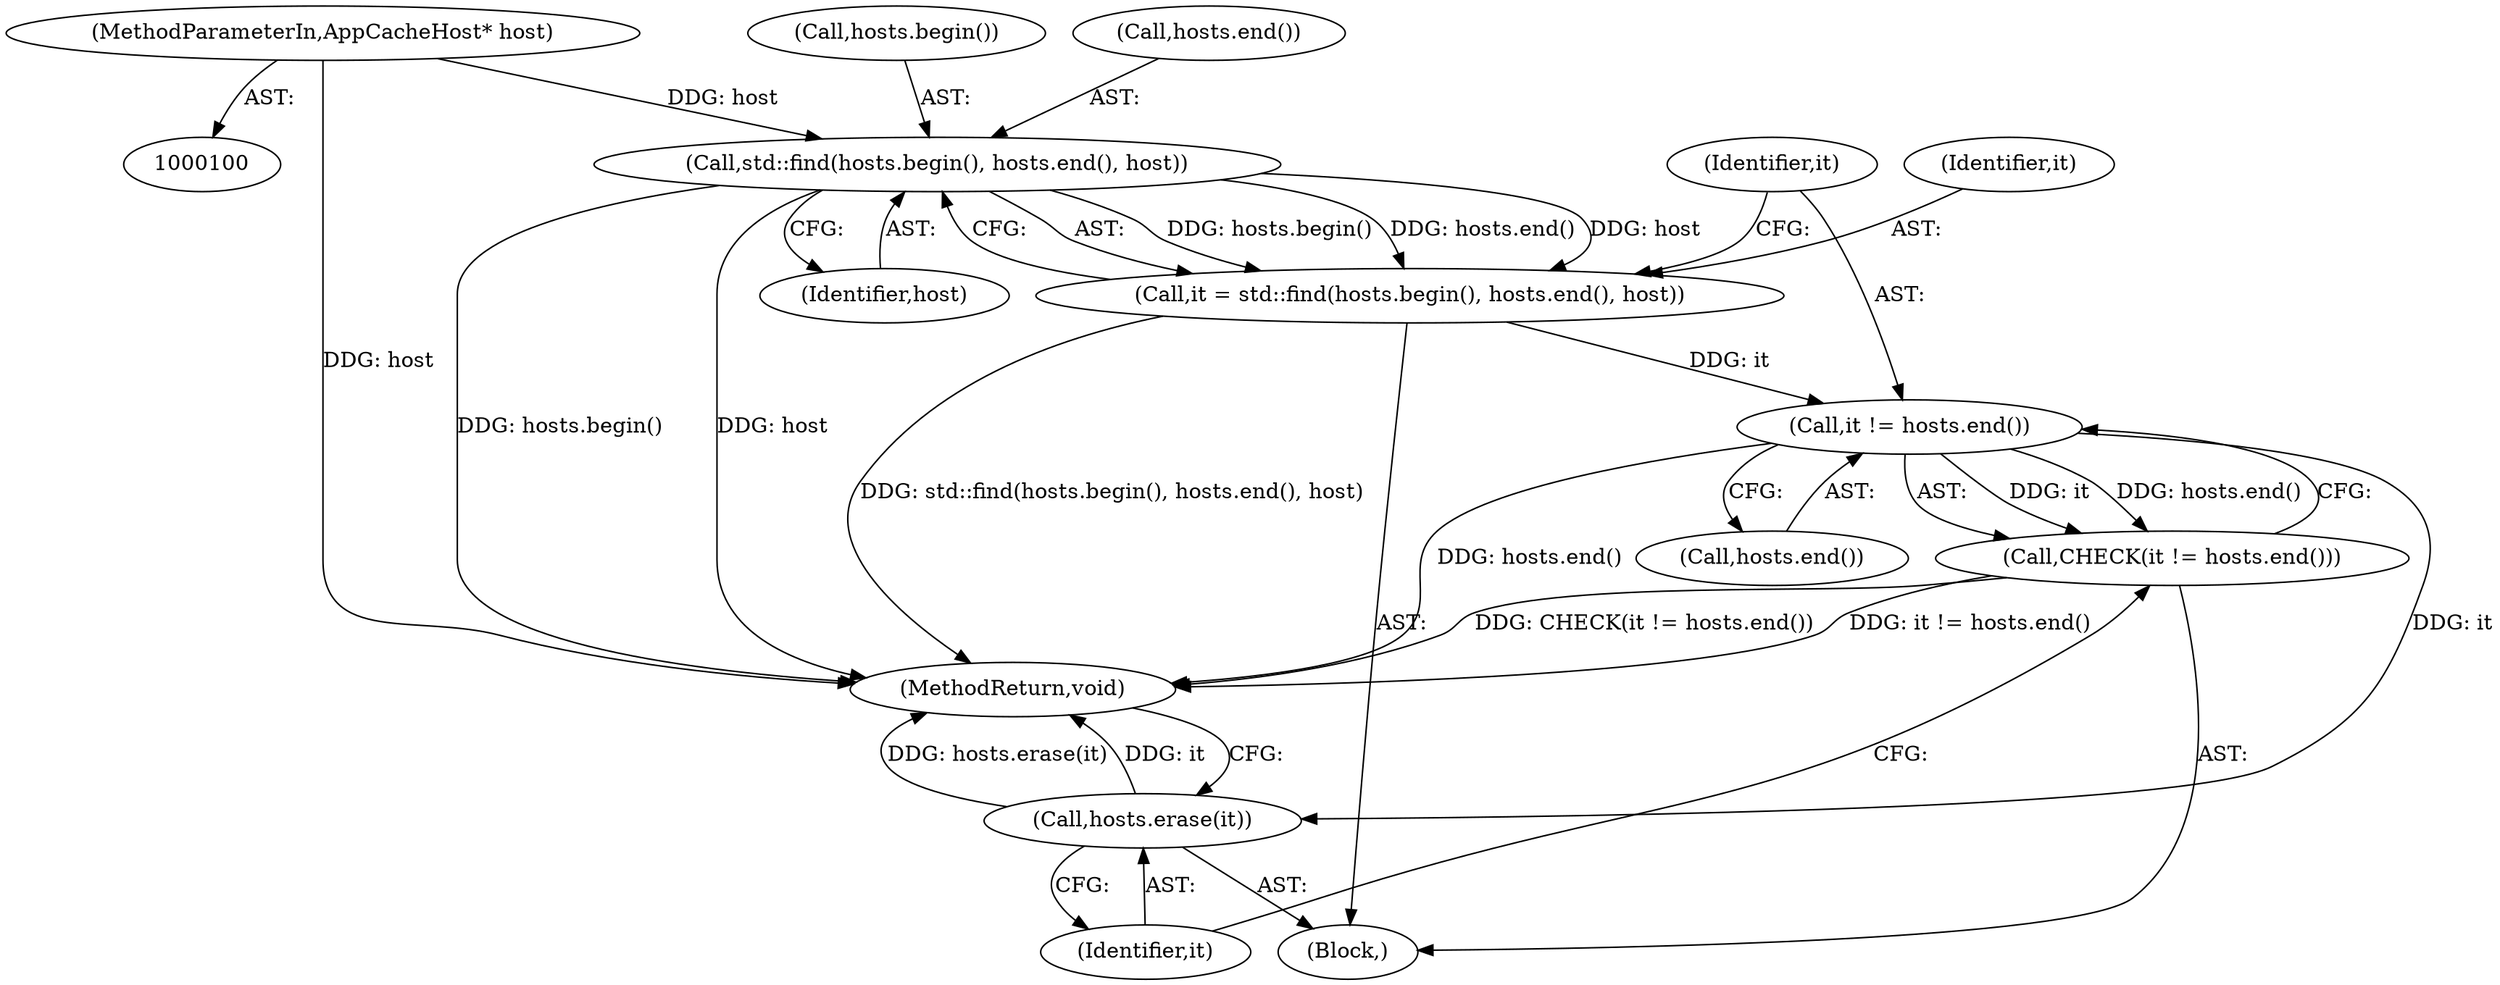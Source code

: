 digraph "0_Chrome_2cb006bc9d3ad16353ed49c2b75faea618156d0f_7@pointer" {
"1000121" [label="(Call,std::find(hosts.begin(), hosts.end(), host))"];
"1000101" [label="(MethodParameterIn,AppCacheHost* host)"];
"1000119" [label="(Call,it = std::find(hosts.begin(), hosts.end(), host))"];
"1000126" [label="(Call,it != hosts.end())"];
"1000125" [label="(Call,CHECK(it != hosts.end()))"];
"1000129" [label="(Call,hosts.erase(it))"];
"1000122" [label="(Call,hosts.begin())"];
"1000126" [label="(Call,it != hosts.end())"];
"1000121" [label="(Call,std::find(hosts.begin(), hosts.end(), host))"];
"1000123" [label="(Call,hosts.end())"];
"1000131" [label="(MethodReturn,void)"];
"1000124" [label="(Identifier,host)"];
"1000120" [label="(Identifier,it)"];
"1000125" [label="(Call,CHECK(it != hosts.end()))"];
"1000127" [label="(Identifier,it)"];
"1000129" [label="(Call,hosts.erase(it))"];
"1000102" [label="(Block,)"];
"1000130" [label="(Identifier,it)"];
"1000128" [label="(Call,hosts.end())"];
"1000119" [label="(Call,it = std::find(hosts.begin(), hosts.end(), host))"];
"1000101" [label="(MethodParameterIn,AppCacheHost* host)"];
"1000121" -> "1000119"  [label="AST: "];
"1000121" -> "1000124"  [label="CFG: "];
"1000122" -> "1000121"  [label="AST: "];
"1000123" -> "1000121"  [label="AST: "];
"1000124" -> "1000121"  [label="AST: "];
"1000119" -> "1000121"  [label="CFG: "];
"1000121" -> "1000131"  [label="DDG: hosts.begin()"];
"1000121" -> "1000131"  [label="DDG: host"];
"1000121" -> "1000119"  [label="DDG: hosts.begin()"];
"1000121" -> "1000119"  [label="DDG: hosts.end()"];
"1000121" -> "1000119"  [label="DDG: host"];
"1000101" -> "1000121"  [label="DDG: host"];
"1000101" -> "1000100"  [label="AST: "];
"1000101" -> "1000131"  [label="DDG: host"];
"1000119" -> "1000102"  [label="AST: "];
"1000120" -> "1000119"  [label="AST: "];
"1000127" -> "1000119"  [label="CFG: "];
"1000119" -> "1000131"  [label="DDG: std::find(hosts.begin(), hosts.end(), host)"];
"1000119" -> "1000126"  [label="DDG: it"];
"1000126" -> "1000125"  [label="AST: "];
"1000126" -> "1000128"  [label="CFG: "];
"1000127" -> "1000126"  [label="AST: "];
"1000128" -> "1000126"  [label="AST: "];
"1000125" -> "1000126"  [label="CFG: "];
"1000126" -> "1000131"  [label="DDG: hosts.end()"];
"1000126" -> "1000125"  [label="DDG: it"];
"1000126" -> "1000125"  [label="DDG: hosts.end()"];
"1000126" -> "1000129"  [label="DDG: it"];
"1000125" -> "1000102"  [label="AST: "];
"1000130" -> "1000125"  [label="CFG: "];
"1000125" -> "1000131"  [label="DDG: CHECK(it != hosts.end())"];
"1000125" -> "1000131"  [label="DDG: it != hosts.end()"];
"1000129" -> "1000102"  [label="AST: "];
"1000129" -> "1000130"  [label="CFG: "];
"1000130" -> "1000129"  [label="AST: "];
"1000131" -> "1000129"  [label="CFG: "];
"1000129" -> "1000131"  [label="DDG: hosts.erase(it)"];
"1000129" -> "1000131"  [label="DDG: it"];
}
